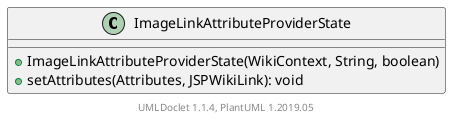 @startuml

    class ImageLinkAttributeProviderState [[ImageLinkAttributeProviderState.html]] {
        +ImageLinkAttributeProviderState(WikiContext, String, boolean)
        +setAttributes(Attributes, JSPWikiLink): void
    }


    center footer UMLDoclet 1.1.4, PlantUML 1.2019.05
@enduml
